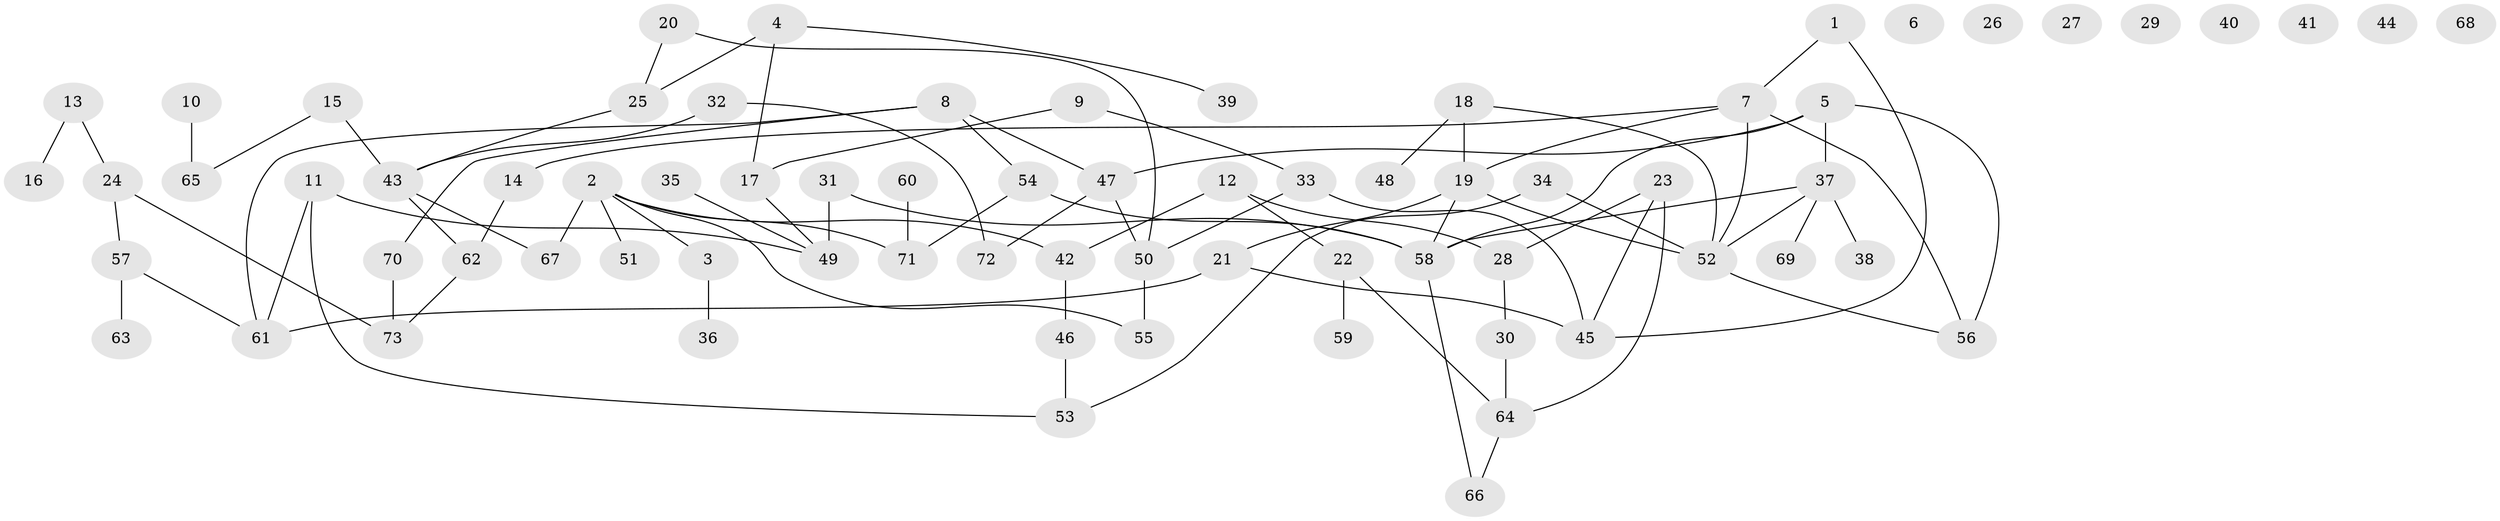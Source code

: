 // coarse degree distribution, {2: 0.14285714285714285, 3: 0.2857142857142857, 5: 0.14285714285714285, 7: 0.14285714285714285, 4: 0.14285714285714285, 1: 0.14285714285714285}
// Generated by graph-tools (version 1.1) at 2025/35/03/04/25 23:35:44]
// undirected, 73 vertices, 89 edges
graph export_dot {
  node [color=gray90,style=filled];
  1;
  2;
  3;
  4;
  5;
  6;
  7;
  8;
  9;
  10;
  11;
  12;
  13;
  14;
  15;
  16;
  17;
  18;
  19;
  20;
  21;
  22;
  23;
  24;
  25;
  26;
  27;
  28;
  29;
  30;
  31;
  32;
  33;
  34;
  35;
  36;
  37;
  38;
  39;
  40;
  41;
  42;
  43;
  44;
  45;
  46;
  47;
  48;
  49;
  50;
  51;
  52;
  53;
  54;
  55;
  56;
  57;
  58;
  59;
  60;
  61;
  62;
  63;
  64;
  65;
  66;
  67;
  68;
  69;
  70;
  71;
  72;
  73;
  1 -- 7;
  1 -- 45;
  2 -- 3;
  2 -- 42;
  2 -- 51;
  2 -- 55;
  2 -- 67;
  2 -- 71;
  3 -- 36;
  4 -- 17;
  4 -- 25;
  4 -- 39;
  5 -- 37;
  5 -- 47;
  5 -- 56;
  5 -- 58;
  7 -- 14;
  7 -- 19;
  7 -- 52;
  7 -- 56;
  8 -- 47;
  8 -- 54;
  8 -- 61;
  8 -- 70;
  9 -- 17;
  9 -- 33;
  10 -- 65;
  11 -- 49;
  11 -- 53;
  11 -- 61;
  12 -- 22;
  12 -- 28;
  12 -- 42;
  13 -- 16;
  13 -- 24;
  14 -- 62;
  15 -- 43;
  15 -- 65;
  17 -- 49;
  18 -- 19;
  18 -- 48;
  18 -- 52;
  19 -- 21;
  19 -- 52;
  19 -- 58;
  20 -- 25;
  20 -- 50;
  21 -- 45;
  21 -- 61;
  22 -- 59;
  22 -- 64;
  23 -- 28;
  23 -- 45;
  23 -- 64;
  24 -- 57;
  24 -- 73;
  25 -- 43;
  28 -- 30;
  30 -- 64;
  31 -- 49;
  31 -- 58;
  32 -- 43;
  32 -- 72;
  33 -- 45;
  33 -- 50;
  34 -- 52;
  34 -- 53;
  35 -- 49;
  37 -- 38;
  37 -- 52;
  37 -- 58;
  37 -- 69;
  42 -- 46;
  43 -- 62;
  43 -- 67;
  46 -- 53;
  47 -- 50;
  47 -- 72;
  50 -- 55;
  52 -- 56;
  54 -- 58;
  54 -- 71;
  57 -- 61;
  57 -- 63;
  58 -- 66;
  60 -- 71;
  62 -- 73;
  64 -- 66;
  70 -- 73;
}
